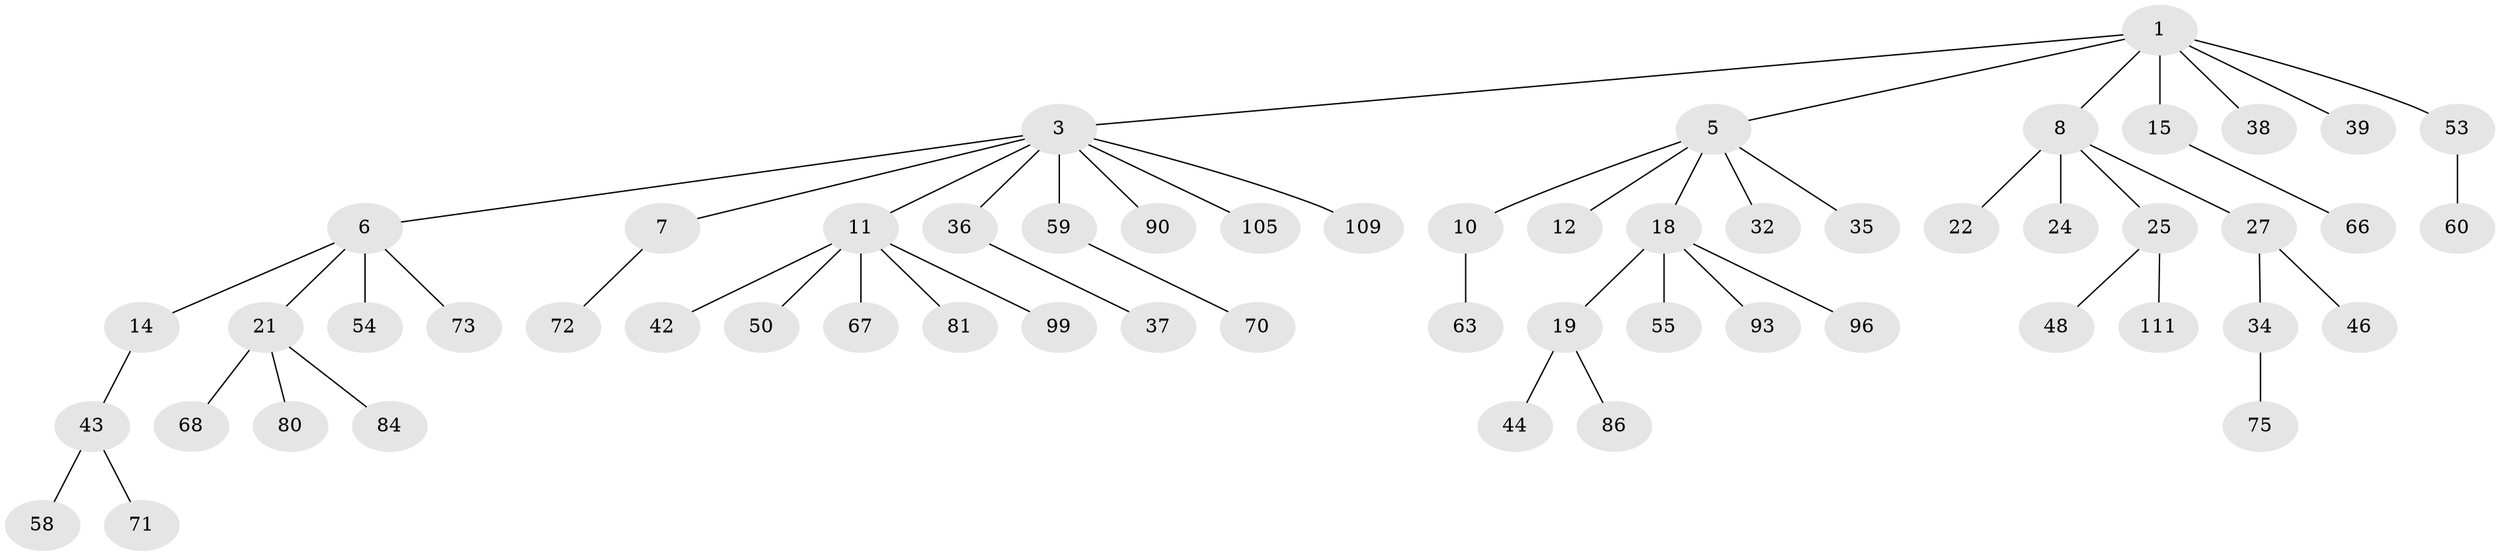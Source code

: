 // original degree distribution, {3: 0.16521739130434782, 6: 0.02608695652173913, 7: 0.008695652173913044, 4: 0.06086956521739131, 2: 0.25217391304347825, 5: 0.008695652173913044, 1: 0.4782608695652174}
// Generated by graph-tools (version 1.1) at 2025/15/03/09/25 04:15:39]
// undirected, 57 vertices, 56 edges
graph export_dot {
graph [start="1"]
  node [color=gray90,style=filled];
  1 [super="+2"];
  3 [super="+4"];
  5 [super="+79+9+13"];
  6 [super="+26"];
  7;
  8 [super="+20+16"];
  10 [super="+56"];
  11;
  12;
  14 [super="+17"];
  15;
  18 [super="+47"];
  19 [super="+57"];
  21 [super="+62+30+31+100"];
  22;
  24;
  25 [super="+108+33"];
  27 [super="+29+51"];
  32 [super="+76"];
  34 [super="+65"];
  35 [super="+77"];
  36;
  37;
  38 [super="+69"];
  39;
  42;
  43 [super="+61"];
  44;
  46 [super="+102"];
  48 [super="+87+64"];
  50 [super="+52"];
  53;
  54;
  55 [super="+89"];
  58;
  59 [super="+94"];
  60;
  63 [super="+95"];
  66;
  67;
  68;
  70 [super="+78"];
  71;
  72 [super="+74"];
  73;
  75 [super="+104"];
  80;
  81 [super="+106"];
  84;
  86;
  90;
  93 [super="+101"];
  96;
  99;
  105;
  109 [super="+113+114"];
  111;
  1 -- 38;
  1 -- 53;
  1 -- 3;
  1 -- 5;
  1 -- 39;
  1 -- 8;
  1 -- 15;
  3 -- 6;
  3 -- 7;
  3 -- 59;
  3 -- 90;
  3 -- 109;
  3 -- 11;
  3 -- 105;
  3 -- 36;
  5 -- 18;
  5 -- 35;
  5 -- 10;
  5 -- 12;
  5 -- 32;
  6 -- 14;
  6 -- 21;
  6 -- 54;
  6 -- 73;
  7 -- 72;
  8 -- 27;
  8 -- 24;
  8 -- 25;
  8 -- 22;
  10 -- 63;
  11 -- 42;
  11 -- 50;
  11 -- 67;
  11 -- 81;
  11 -- 99;
  14 -- 43;
  15 -- 66;
  18 -- 19;
  18 -- 96;
  18 -- 93;
  18 -- 55;
  19 -- 44;
  19 -- 86;
  21 -- 68;
  21 -- 80;
  21 -- 84;
  25 -- 48;
  25 -- 111;
  27 -- 34;
  27 -- 46;
  34 -- 75;
  36 -- 37;
  43 -- 58;
  43 -- 71;
  53 -- 60;
  59 -- 70;
}
